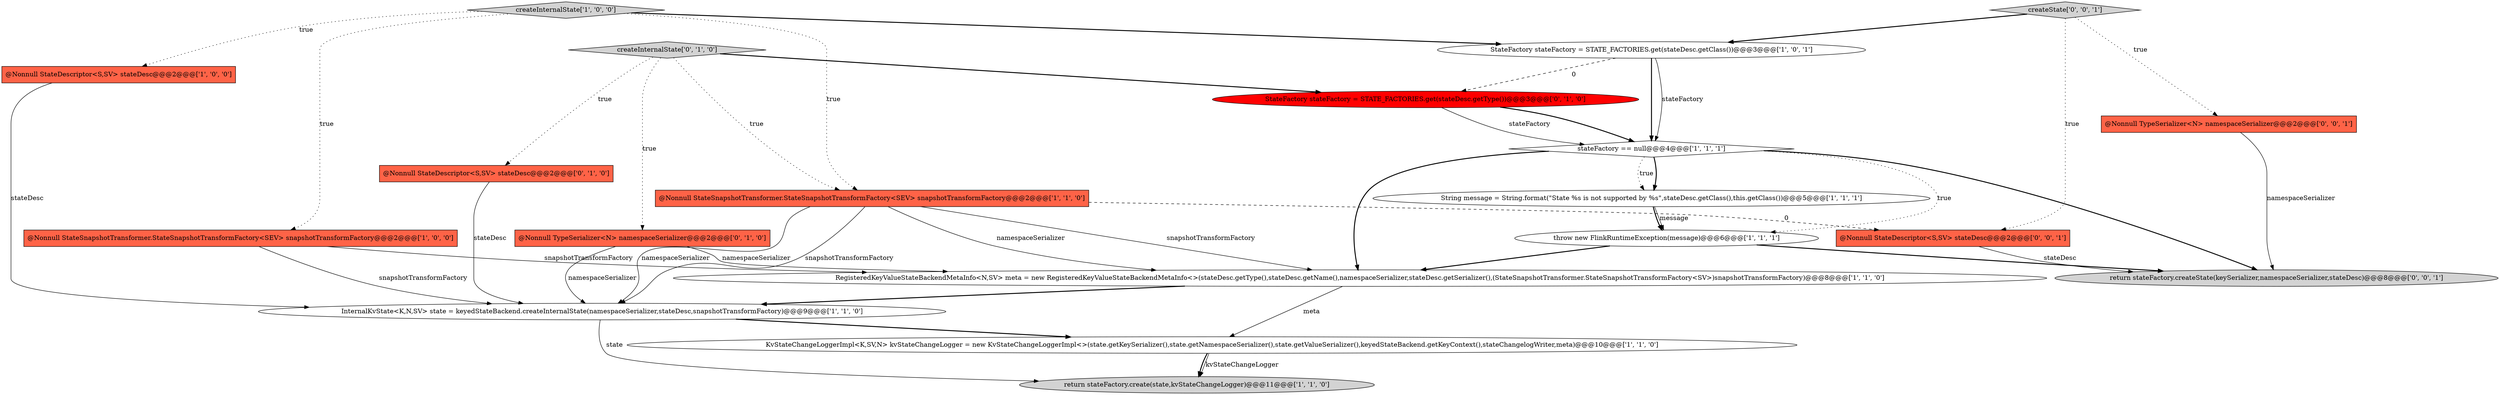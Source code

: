 digraph {
12 [style = filled, label = "createInternalState['0', '1', '0']", fillcolor = lightgray, shape = diamond image = "AAA0AAABBB2BBB"];
10 [style = filled, label = "createInternalState['1', '0', '0']", fillcolor = lightgray, shape = diamond image = "AAA0AAABBB1BBB"];
11 [style = filled, label = "RegisteredKeyValueStateBackendMetaInfo<N,SV> meta = new RegisteredKeyValueStateBackendMetaInfo<>(stateDesc.getType(),stateDesc.getName(),namespaceSerializer,stateDesc.getSerializer(),(StateSnapshotTransformer.StateSnapshotTransformFactory<SV>)snapshotTransformFactory)@@@8@@@['1', '1', '0']", fillcolor = white, shape = ellipse image = "AAA0AAABBB1BBB"];
4 [style = filled, label = "throw new FlinkRuntimeException(message)@@@6@@@['1', '1', '1']", fillcolor = white, shape = ellipse image = "AAA0AAABBB1BBB"];
0 [style = filled, label = "@Nonnull StateDescriptor<S,SV> stateDesc@@@2@@@['1', '0', '0']", fillcolor = tomato, shape = box image = "AAA0AAABBB1BBB"];
14 [style = filled, label = "StateFactory stateFactory = STATE_FACTORIES.get(stateDesc.getType())@@@3@@@['0', '1', '0']", fillcolor = red, shape = ellipse image = "AAA1AAABBB2BBB"];
8 [style = filled, label = "@Nonnull StateSnapshotTransformer.StateSnapshotTransformFactory<SEV> snapshotTransformFactory@@@2@@@['1', '1', '0']", fillcolor = tomato, shape = box image = "AAA0AAABBB1BBB"];
3 [style = filled, label = "@Nonnull StateSnapshotTransformer.StateSnapshotTransformFactory<SEV> snapshotTransformFactory@@@2@@@['1', '0', '0']", fillcolor = tomato, shape = box image = "AAA0AAABBB1BBB"];
1 [style = filled, label = "stateFactory == null@@@4@@@['1', '1', '1']", fillcolor = white, shape = diamond image = "AAA0AAABBB1BBB"];
6 [style = filled, label = "KvStateChangeLoggerImpl<K,SV,N> kvStateChangeLogger = new KvStateChangeLoggerImpl<>(state.getKeySerializer(),state.getNamespaceSerializer(),state.getValueSerializer(),keyedStateBackend.getKeyContext(),stateChangelogWriter,meta)@@@10@@@['1', '1', '0']", fillcolor = white, shape = ellipse image = "AAA0AAABBB1BBB"];
17 [style = filled, label = "createState['0', '0', '1']", fillcolor = lightgray, shape = diamond image = "AAA0AAABBB3BBB"];
18 [style = filled, label = "return stateFactory.createState(keySerializer,namespaceSerializer,stateDesc)@@@8@@@['0', '0', '1']", fillcolor = lightgray, shape = ellipse image = "AAA0AAABBB3BBB"];
5 [style = filled, label = "String message = String.format(\"State %s is not supported by %s\",stateDesc.getClass(),this.getClass())@@@5@@@['1', '1', '1']", fillcolor = white, shape = ellipse image = "AAA0AAABBB1BBB"];
16 [style = filled, label = "@Nonnull TypeSerializer<N> namespaceSerializer@@@2@@@['0', '0', '1']", fillcolor = tomato, shape = box image = "AAA0AAABBB3BBB"];
2 [style = filled, label = "return stateFactory.create(state,kvStateChangeLogger)@@@11@@@['1', '1', '0']", fillcolor = lightgray, shape = ellipse image = "AAA0AAABBB1BBB"];
13 [style = filled, label = "@Nonnull TypeSerializer<N> namespaceSerializer@@@2@@@['0', '1', '0']", fillcolor = tomato, shape = box image = "AAA0AAABBB2BBB"];
19 [style = filled, label = "@Nonnull StateDescriptor<S,SV> stateDesc@@@2@@@['0', '0', '1']", fillcolor = tomato, shape = box image = "AAA0AAABBB3BBB"];
7 [style = filled, label = "StateFactory stateFactory = STATE_FACTORIES.get(stateDesc.getClass())@@@3@@@['1', '0', '1']", fillcolor = white, shape = ellipse image = "AAA0AAABBB1BBB"];
9 [style = filled, label = "InternalKvState<K,N,SV> state = keyedStateBackend.createInternalState(namespaceSerializer,stateDesc,snapshotTransformFactory)@@@9@@@['1', '1', '0']", fillcolor = white, shape = ellipse image = "AAA0AAABBB1BBB"];
15 [style = filled, label = "@Nonnull StateDescriptor<S,SV> stateDesc@@@2@@@['0', '1', '0']", fillcolor = tomato, shape = box image = "AAA0AAABBB2BBB"];
1->5 [style = bold, label=""];
8->19 [style = dashed, label="0"];
10->8 [style = dotted, label="true"];
7->1 [style = bold, label=""];
8->11 [style = solid, label="snapshotTransformFactory"];
12->8 [style = dotted, label="true"];
8->9 [style = solid, label="namespaceSerializer"];
7->14 [style = dashed, label="0"];
8->9 [style = solid, label="snapshotTransformFactory"];
12->15 [style = dotted, label="true"];
10->3 [style = dotted, label="true"];
19->18 [style = solid, label="stateDesc"];
9->2 [style = solid, label="state"];
3->9 [style = solid, label="snapshotTransformFactory"];
1->18 [style = bold, label=""];
4->18 [style = bold, label=""];
1->4 [style = dotted, label="true"];
14->1 [style = solid, label="stateFactory"];
11->9 [style = bold, label=""];
10->7 [style = bold, label=""];
15->9 [style = solid, label="stateDesc"];
14->1 [style = bold, label=""];
1->11 [style = bold, label=""];
9->6 [style = bold, label=""];
5->4 [style = solid, label="message"];
6->2 [style = bold, label=""];
17->16 [style = dotted, label="true"];
6->2 [style = solid, label="kvStateChangeLogger"];
17->7 [style = bold, label=""];
12->13 [style = dotted, label="true"];
11->6 [style = solid, label="meta"];
16->18 [style = solid, label="namespaceSerializer"];
8->11 [style = solid, label="namespaceSerializer"];
5->4 [style = bold, label=""];
12->14 [style = bold, label=""];
17->19 [style = dotted, label="true"];
0->9 [style = solid, label="stateDesc"];
13->9 [style = solid, label="namespaceSerializer"];
10->0 [style = dotted, label="true"];
4->11 [style = bold, label=""];
3->11 [style = solid, label="snapshotTransformFactory"];
1->5 [style = dotted, label="true"];
13->11 [style = solid, label="namespaceSerializer"];
7->1 [style = solid, label="stateFactory"];
}

